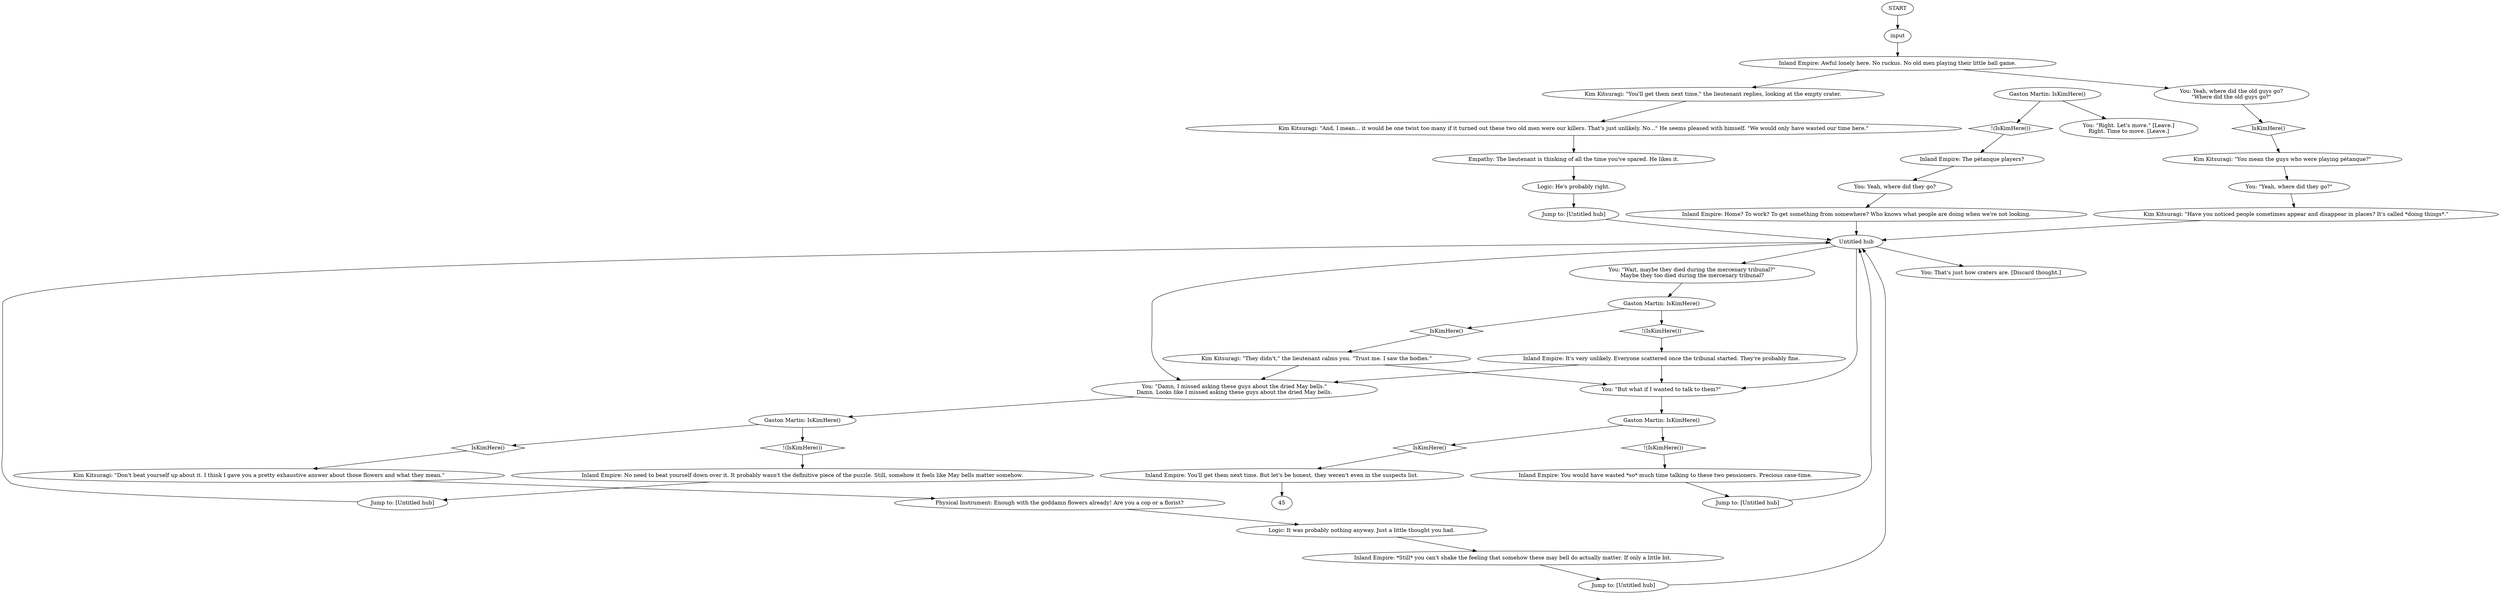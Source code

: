 # PLAZA ORB / neither man clicked
# An orb to appear on the fifth day (or after triubnal) and address the disappearance of the pétanquista, if the player hasn't talked to either of them.
# ==================================================
digraph G {
	  0 [label="START"];
	  1 [label="input"];
	  2 [label="Jump to: [Untitled hub]"];
	  3 [label="Inland Empire: No need to beat yourself down over it. It probably wasn't the definitive piece of the puzzle. Still, somehow it feels like May bells matter somehow."];
	  4 [label="Untitled hub"];
	  5 [label="Inland Empire: The pétanque players?"];
	  6 [label="You: \"Wait, maybe they died during the mercenary tribunal?\"\nMaybe they too died during the mercenary tribunal?"];
	  7 [label="Kim Kitsuragi: \"And, I mean... it would be one twist too many if it turned out these two old men were our killers. That's just unlikely. No...\" He seems pleased with himself. \"We would only have wasted our time here.\""];
	  8 [label="Gaston Martin: IsKimHere()"];
	  9 [label="IsKimHere()", shape=diamond];
	  10 [label="!(IsKimHere())", shape=diamond];
	  11 [label="You: \"Damn, I missed asking these guys about the dried May bells.\"\nDamn. Looks like I missed asking these guys about the dried May bells.
"];
	  12 [label="Jump to: [Untitled hub]"];
	  13 [label="You: \"But what if I wanted to talk to them?\""];
	  14 [label="Empathy: The lieutenant is thinking of all the time you've spared. He likes it."];
	  15 [label="Inland Empire: Awful lonely here. No ruckus. No old men playing their little ball game."];
	  16 [label="Inland Empire: *Still* you can't shake the feeling that somehow these may bell do actually matter. If only a little bit."];
	  17 [label="Jump to: [Untitled hub]"];
	  18 [label="Logic: It was probably nothing anyway. Just a little thought you had."];
	  19 [label="You: Yeah, where did they go?"];
	  20 [label="Kim Kitsuragi: \"They didn't,\" the lieutenant calms you. \"Trust me. I saw the bodies.\""];
	  21 [label="Logic: He's probably right."];
	  22 [label="Kim Kitsuragi: \"Don't beat yourself up about it. I think I gave you a pretty exhaustive answer about those flowers and what they mean.\""];
	  23 [label="Physical Instrument: Enough with the goddamn flowers already! Are you a cop or a florist?"];
	  24 [label="Kim Kitsuragi: \"You mean the guys who were playing pétanque?\""];
	  25 [label="Inland Empire: Home? To work? To get something from somewhere? Who knows what people are doing when we're not looking."];
	  26 [label="You: \"Yeah, where did they go?\""];
	  27 [label="Gaston Martin: IsKimHere()"];
	  28 [label="IsKimHere()", shape=diamond];
	  29 [label="!(IsKimHere())", shape=diamond];
	  30 [label="Kim Kitsuragi: \"Have you noticed people sometimes appear and disappear in places? It's called *doing things*.\""];
	  31 [label="Jump to: [Untitled hub]"];
	  32 [label="Inland Empire: It's very unlikely. Everyone scattered once the tribunal started. They're probably fine."];
	  33 [label="Gaston Martin: IsKimHere()"];
	  34 [label="IsKimHere()", shape=diamond];
	  35 [label="!(IsKimHere())", shape=diamond];
	  36 [label="You: Yeah, where did the old guys go?\n\"Where did the old guys go?\""];
	  37 [label="Gaston Martin: IsKimHere()"];
	  38 [label="IsKimHere()", shape=diamond];
	  39 [label="!(IsKimHere())", shape=diamond];
	  40 [label="You: \"Right. Let's move.\" [Leave.]\nRight. Time to move. [Leave.]"];
	  41 [label="You: That's just how craters are. [Discard thought.]"];
	  42 [label="Kim Kitsuragi: \"You'll get them next time,\" the lieutenant replies, looking at the empty crater."];
	  43 [label="Inland Empire: You'll get them next time. But let's be honest, they weren't even in the suspects list."];
	  44 [label="Inland Empire: You would have wasted *so* much time talking to these two pensioners. Precious case-time."];
	  0 -> 1
	  1 -> 15
	  2 -> 4
	  3 -> 31
	  4 -> 41
	  4 -> 11
	  4 -> 13
	  4 -> 6
	  5 -> 19
	  6 -> 27
	  7 -> 14
	  8 -> 9
	  8 -> 10
	  9 -> 22
	  10 -> 3
	  11 -> 8
	  12 -> 4
	  13 -> 33
	  14 -> 21
	  15 -> 42
	  15 -> 36
	  16 -> 17
	  17 -> 4
	  18 -> 16
	  19 -> 25
	  20 -> 11
	  20 -> 13
	  21 -> 2
	  22 -> 23
	  23 -> 18
	  24 -> 26
	  25 -> 4
	  26 -> 30
	  27 -> 28
	  27 -> 29
	  28 -> 20
	  29 -> 32
	  30 -> 4
	  31 -> 4
	  32 -> 11
	  32 -> 13
	  33 -> 34
	  33 -> 35
	  34 -> 43
	  35 -> 44
	  36 -> 38
	  37 -> 40
	  37 -> 39
	  38 -> 24
	  39 -> 5
	  42 -> 7
	  43 -> 45
	  44 -> 12
}

